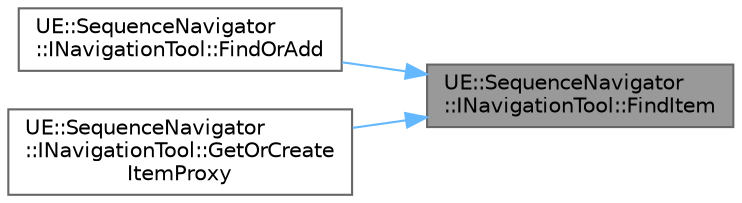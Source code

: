 digraph "UE::SequenceNavigator::INavigationTool::FindItem"
{
 // INTERACTIVE_SVG=YES
 // LATEX_PDF_SIZE
  bgcolor="transparent";
  edge [fontname=Helvetica,fontsize=10,labelfontname=Helvetica,labelfontsize=10];
  node [fontname=Helvetica,fontsize=10,shape=box,height=0.2,width=0.4];
  rankdir="RL";
  Node1 [id="Node000001",label="UE::SequenceNavigator\l::INavigationTool::FindItem",height=0.2,width=0.4,color="gray40", fillcolor="grey60", style="filled", fontcolor="black",tooltip="Finds the registered item that has the given Id."];
  Node1 -> Node2 [id="edge1_Node000001_Node000002",dir="back",color="steelblue1",style="solid",tooltip=" "];
  Node2 [id="Node000002",label="UE::SequenceNavigator\l::INavigationTool::FindOrAdd",height=0.2,width=0.4,color="grey40", fillcolor="white", style="filled",URL="$d4/dbb/classUE_1_1SequenceNavigator_1_1INavigationTool.html#abeb159541287ff1962d17b106fe2aa20",tooltip="Instantiates a new Item and automatically registers it to the Navigation Tool."];
  Node1 -> Node3 [id="edge2_Node000001_Node000003",dir="back",color="steelblue1",style="solid",tooltip=" "];
  Node3 [id="Node000003",label="UE::SequenceNavigator\l::INavigationTool::GetOrCreate\lItemProxy",height=0.2,width=0.4,color="grey40", fillcolor="white", style="filled",URL="$d4/dbb/classUE_1_1SequenceNavigator_1_1INavigationTool.html#ac9f86bc6c667addc7ac2e871f889c51e",tooltip="Tries to get the Item Proxy Factory for the given Item Proxy type, first trying the Navigation Tool R..."];
}
